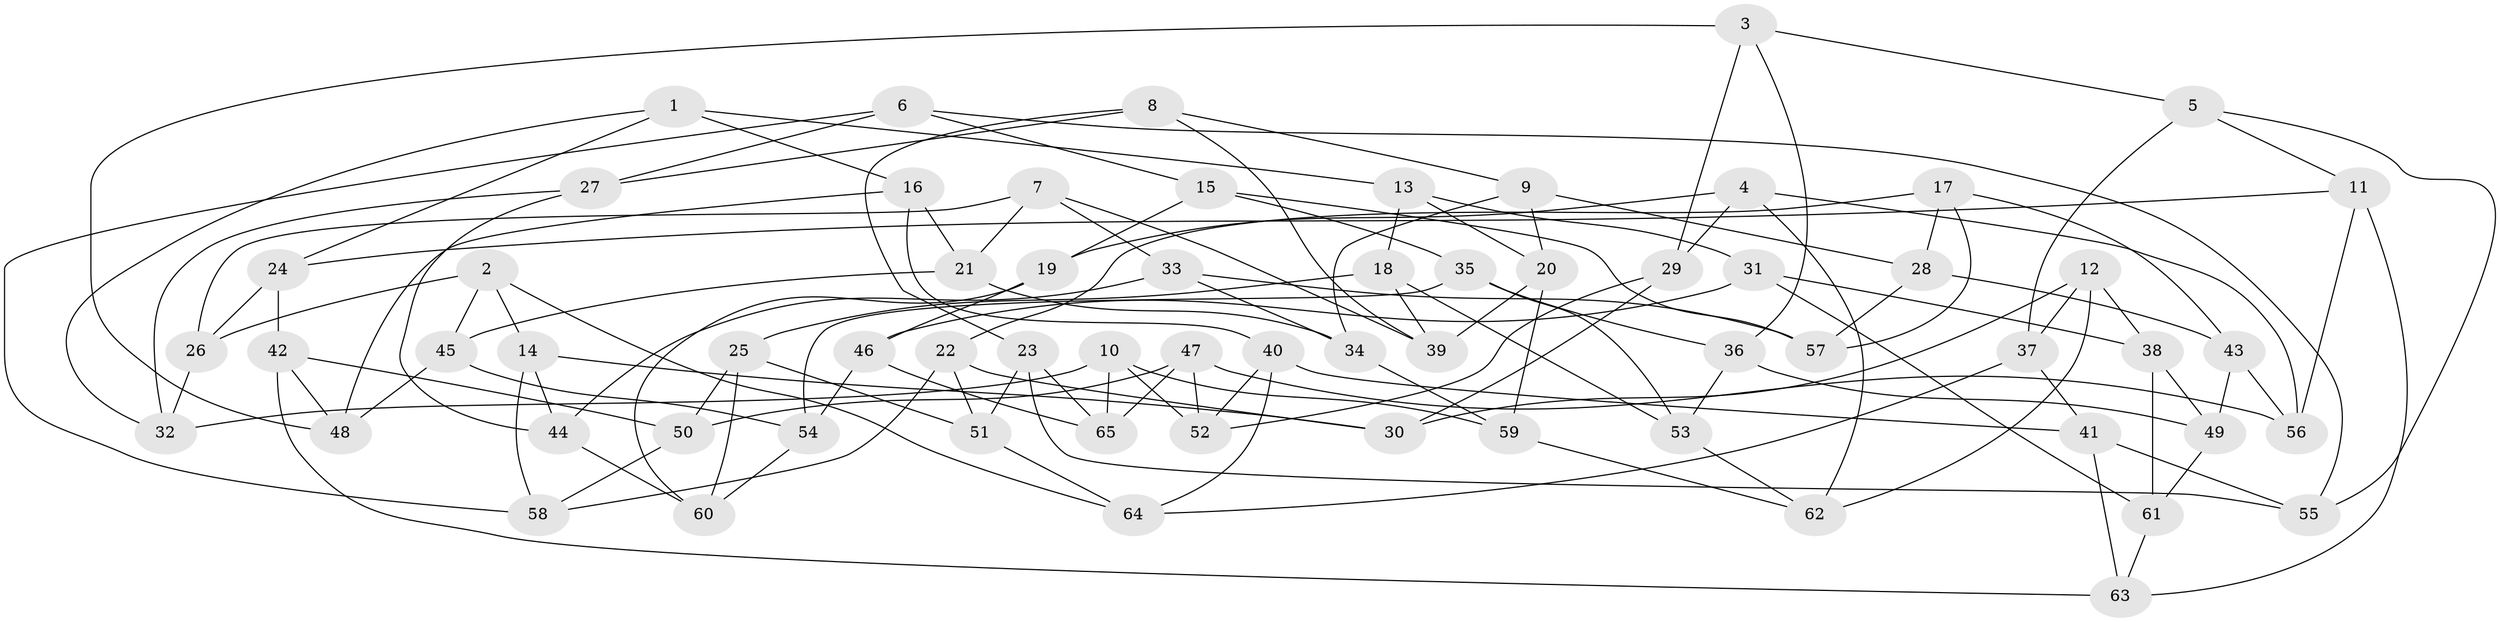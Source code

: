 // coarse degree distribution, {5: 0.1, 6: 0.475, 4: 0.375, 3: 0.05}
// Generated by graph-tools (version 1.1) at 2025/52/02/27/25 19:52:28]
// undirected, 65 vertices, 130 edges
graph export_dot {
graph [start="1"]
  node [color=gray90,style=filled];
  1;
  2;
  3;
  4;
  5;
  6;
  7;
  8;
  9;
  10;
  11;
  12;
  13;
  14;
  15;
  16;
  17;
  18;
  19;
  20;
  21;
  22;
  23;
  24;
  25;
  26;
  27;
  28;
  29;
  30;
  31;
  32;
  33;
  34;
  35;
  36;
  37;
  38;
  39;
  40;
  41;
  42;
  43;
  44;
  45;
  46;
  47;
  48;
  49;
  50;
  51;
  52;
  53;
  54;
  55;
  56;
  57;
  58;
  59;
  60;
  61;
  62;
  63;
  64;
  65;
  1 -- 24;
  1 -- 13;
  1 -- 16;
  1 -- 32;
  2 -- 64;
  2 -- 45;
  2 -- 14;
  2 -- 26;
  3 -- 29;
  3 -- 5;
  3 -- 48;
  3 -- 36;
  4 -- 62;
  4 -- 56;
  4 -- 19;
  4 -- 29;
  5 -- 55;
  5 -- 11;
  5 -- 37;
  6 -- 15;
  6 -- 58;
  6 -- 55;
  6 -- 27;
  7 -- 39;
  7 -- 21;
  7 -- 26;
  7 -- 33;
  8 -- 23;
  8 -- 9;
  8 -- 39;
  8 -- 27;
  9 -- 20;
  9 -- 28;
  9 -- 34;
  10 -- 59;
  10 -- 52;
  10 -- 65;
  10 -- 32;
  11 -- 63;
  11 -- 24;
  11 -- 56;
  12 -- 30;
  12 -- 38;
  12 -- 37;
  12 -- 62;
  13 -- 31;
  13 -- 20;
  13 -- 18;
  14 -- 30;
  14 -- 58;
  14 -- 44;
  15 -- 35;
  15 -- 57;
  15 -- 19;
  16 -- 40;
  16 -- 48;
  16 -- 21;
  17 -- 28;
  17 -- 57;
  17 -- 22;
  17 -- 43;
  18 -- 39;
  18 -- 53;
  18 -- 25;
  19 -- 60;
  19 -- 46;
  20 -- 39;
  20 -- 59;
  21 -- 45;
  21 -- 34;
  22 -- 51;
  22 -- 30;
  22 -- 58;
  23 -- 65;
  23 -- 55;
  23 -- 51;
  24 -- 42;
  24 -- 26;
  25 -- 50;
  25 -- 60;
  25 -- 51;
  26 -- 32;
  27 -- 44;
  27 -- 32;
  28 -- 43;
  28 -- 57;
  29 -- 52;
  29 -- 30;
  31 -- 46;
  31 -- 61;
  31 -- 38;
  33 -- 57;
  33 -- 44;
  33 -- 34;
  34 -- 59;
  35 -- 54;
  35 -- 36;
  35 -- 53;
  36 -- 53;
  36 -- 49;
  37 -- 41;
  37 -- 64;
  38 -- 61;
  38 -- 49;
  40 -- 52;
  40 -- 41;
  40 -- 64;
  41 -- 55;
  41 -- 63;
  42 -- 63;
  42 -- 48;
  42 -- 50;
  43 -- 56;
  43 -- 49;
  44 -- 60;
  45 -- 54;
  45 -- 48;
  46 -- 54;
  46 -- 65;
  47 -- 50;
  47 -- 65;
  47 -- 56;
  47 -- 52;
  49 -- 61;
  50 -- 58;
  51 -- 64;
  53 -- 62;
  54 -- 60;
  59 -- 62;
  61 -- 63;
}
